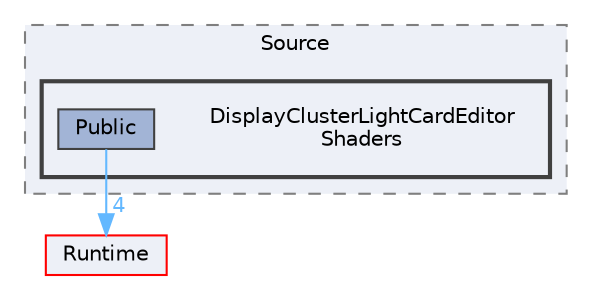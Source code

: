 digraph "DisplayClusterLightCardEditorShaders"
{
 // INTERACTIVE_SVG=YES
 // LATEX_PDF_SIZE
  bgcolor="transparent";
  edge [fontname=Helvetica,fontsize=10,labelfontname=Helvetica,labelfontsize=10];
  node [fontname=Helvetica,fontsize=10,shape=box,height=0.2,width=0.4];
  compound=true
  subgraph clusterdir_acbfb3df7bc9decc780320b5cf3ee935 {
    graph [ bgcolor="#edf0f7", pencolor="grey50", label="Source", fontname=Helvetica,fontsize=10 style="filled,dashed", URL="dir_acbfb3df7bc9decc780320b5cf3ee935.html",tooltip=""]
  subgraph clusterdir_d4c31d4d943e549d2a4458ed1413a3d0 {
    graph [ bgcolor="#edf0f7", pencolor="grey25", label="", fontname=Helvetica,fontsize=10 style="filled,bold", URL="dir_d4c31d4d943e549d2a4458ed1413a3d0.html",tooltip=""]
    dir_d4c31d4d943e549d2a4458ed1413a3d0 [shape=plaintext, label="DisplayClusterLightCardEditor\lShaders"];
  dir_5db07eca39f95b80235bfdad55ec3fd6 [label="Public", fillcolor="#a2b4d6", color="grey25", style="filled", URL="dir_5db07eca39f95b80235bfdad55ec3fd6.html",tooltip=""];
  }
  }
  dir_7536b172fbd480bfd146a1b1acd6856b [label="Runtime", fillcolor="#edf0f7", color="red", style="filled", URL="dir_7536b172fbd480bfd146a1b1acd6856b.html",tooltip=""];
  dir_5db07eca39f95b80235bfdad55ec3fd6->dir_7536b172fbd480bfd146a1b1acd6856b [headlabel="4", labeldistance=1.5 headhref="dir_000888_000984.html" href="dir_000888_000984.html" color="steelblue1" fontcolor="steelblue1"];
}

